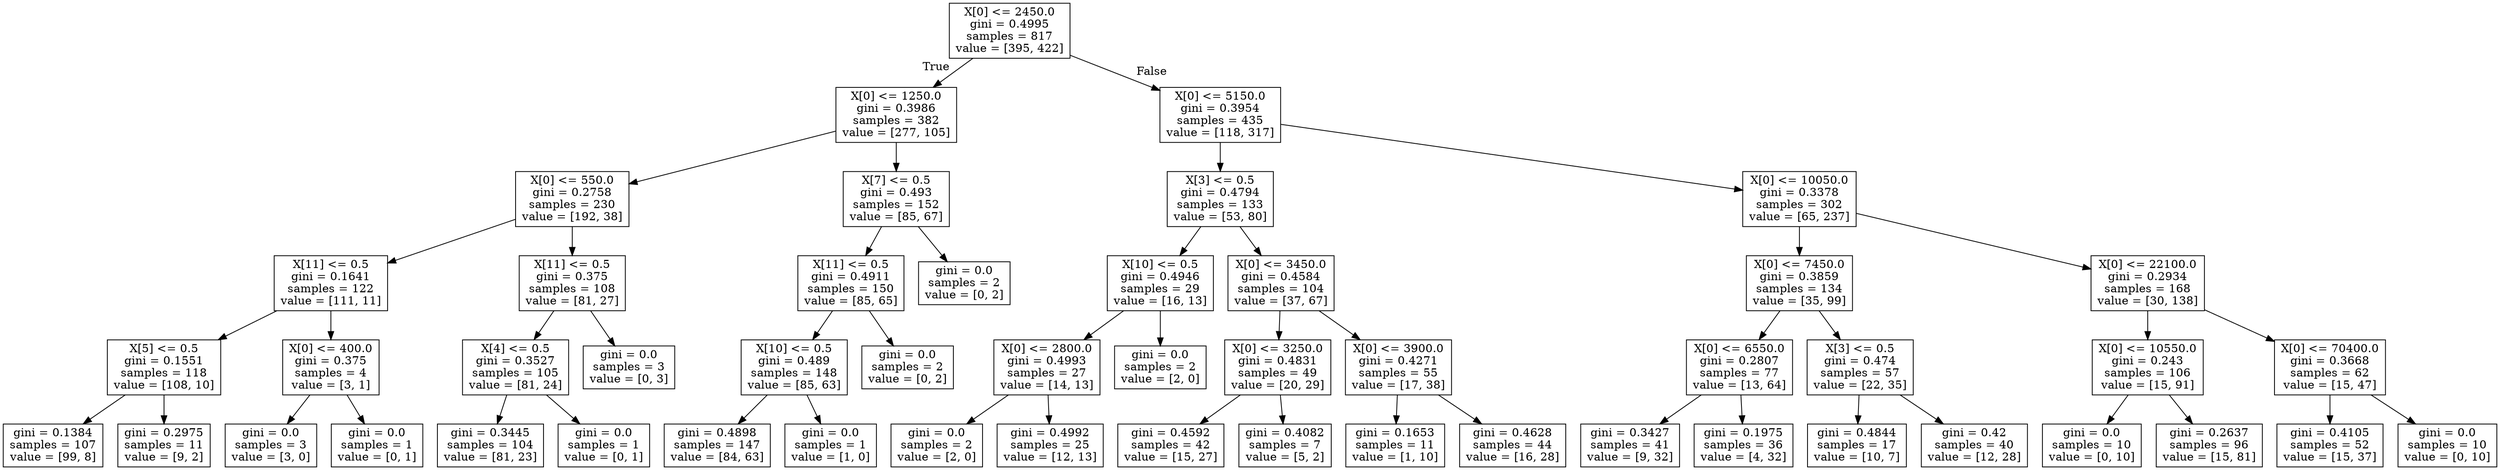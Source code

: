 digraph Tree {
node [shape=box] ;
0 [label="X[0] <= 2450.0\ngini = 0.4995\nsamples = 817\nvalue = [395, 422]"] ;
1 [label="X[0] <= 1250.0\ngini = 0.3986\nsamples = 382\nvalue = [277, 105]"] ;
0 -> 1 [labeldistance=2.5, labelangle=45, headlabel="True"] ;
2 [label="X[0] <= 550.0\ngini = 0.2758\nsamples = 230\nvalue = [192, 38]"] ;
1 -> 2 ;
3 [label="X[11] <= 0.5\ngini = 0.1641\nsamples = 122\nvalue = [111, 11]"] ;
2 -> 3 ;
4 [label="X[5] <= 0.5\ngini = 0.1551\nsamples = 118\nvalue = [108, 10]"] ;
3 -> 4 ;
5 [label="gini = 0.1384\nsamples = 107\nvalue = [99, 8]"] ;
4 -> 5 ;
6 [label="gini = 0.2975\nsamples = 11\nvalue = [9, 2]"] ;
4 -> 6 ;
7 [label="X[0] <= 400.0\ngini = 0.375\nsamples = 4\nvalue = [3, 1]"] ;
3 -> 7 ;
8 [label="gini = 0.0\nsamples = 3\nvalue = [3, 0]"] ;
7 -> 8 ;
9 [label="gini = 0.0\nsamples = 1\nvalue = [0, 1]"] ;
7 -> 9 ;
10 [label="X[11] <= 0.5\ngini = 0.375\nsamples = 108\nvalue = [81, 27]"] ;
2 -> 10 ;
11 [label="X[4] <= 0.5\ngini = 0.3527\nsamples = 105\nvalue = [81, 24]"] ;
10 -> 11 ;
12 [label="gini = 0.3445\nsamples = 104\nvalue = [81, 23]"] ;
11 -> 12 ;
13 [label="gini = 0.0\nsamples = 1\nvalue = [0, 1]"] ;
11 -> 13 ;
14 [label="gini = 0.0\nsamples = 3\nvalue = [0, 3]"] ;
10 -> 14 ;
15 [label="X[7] <= 0.5\ngini = 0.493\nsamples = 152\nvalue = [85, 67]"] ;
1 -> 15 ;
16 [label="X[11] <= 0.5\ngini = 0.4911\nsamples = 150\nvalue = [85, 65]"] ;
15 -> 16 ;
17 [label="X[10] <= 0.5\ngini = 0.489\nsamples = 148\nvalue = [85, 63]"] ;
16 -> 17 ;
18 [label="gini = 0.4898\nsamples = 147\nvalue = [84, 63]"] ;
17 -> 18 ;
19 [label="gini = 0.0\nsamples = 1\nvalue = [1, 0]"] ;
17 -> 19 ;
20 [label="gini = 0.0\nsamples = 2\nvalue = [0, 2]"] ;
16 -> 20 ;
21 [label="gini = 0.0\nsamples = 2\nvalue = [0, 2]"] ;
15 -> 21 ;
22 [label="X[0] <= 5150.0\ngini = 0.3954\nsamples = 435\nvalue = [118, 317]"] ;
0 -> 22 [labeldistance=2.5, labelangle=-45, headlabel="False"] ;
23 [label="X[3] <= 0.5\ngini = 0.4794\nsamples = 133\nvalue = [53, 80]"] ;
22 -> 23 ;
24 [label="X[10] <= 0.5\ngini = 0.4946\nsamples = 29\nvalue = [16, 13]"] ;
23 -> 24 ;
25 [label="X[0] <= 2800.0\ngini = 0.4993\nsamples = 27\nvalue = [14, 13]"] ;
24 -> 25 ;
26 [label="gini = 0.0\nsamples = 2\nvalue = [2, 0]"] ;
25 -> 26 ;
27 [label="gini = 0.4992\nsamples = 25\nvalue = [12, 13]"] ;
25 -> 27 ;
28 [label="gini = 0.0\nsamples = 2\nvalue = [2, 0]"] ;
24 -> 28 ;
29 [label="X[0] <= 3450.0\ngini = 0.4584\nsamples = 104\nvalue = [37, 67]"] ;
23 -> 29 ;
30 [label="X[0] <= 3250.0\ngini = 0.4831\nsamples = 49\nvalue = [20, 29]"] ;
29 -> 30 ;
31 [label="gini = 0.4592\nsamples = 42\nvalue = [15, 27]"] ;
30 -> 31 ;
32 [label="gini = 0.4082\nsamples = 7\nvalue = [5, 2]"] ;
30 -> 32 ;
33 [label="X[0] <= 3900.0\ngini = 0.4271\nsamples = 55\nvalue = [17, 38]"] ;
29 -> 33 ;
34 [label="gini = 0.1653\nsamples = 11\nvalue = [1, 10]"] ;
33 -> 34 ;
35 [label="gini = 0.4628\nsamples = 44\nvalue = [16, 28]"] ;
33 -> 35 ;
36 [label="X[0] <= 10050.0\ngini = 0.3378\nsamples = 302\nvalue = [65, 237]"] ;
22 -> 36 ;
37 [label="X[0] <= 7450.0\ngini = 0.3859\nsamples = 134\nvalue = [35, 99]"] ;
36 -> 37 ;
38 [label="X[0] <= 6550.0\ngini = 0.2807\nsamples = 77\nvalue = [13, 64]"] ;
37 -> 38 ;
39 [label="gini = 0.3427\nsamples = 41\nvalue = [9, 32]"] ;
38 -> 39 ;
40 [label="gini = 0.1975\nsamples = 36\nvalue = [4, 32]"] ;
38 -> 40 ;
41 [label="X[3] <= 0.5\ngini = 0.474\nsamples = 57\nvalue = [22, 35]"] ;
37 -> 41 ;
42 [label="gini = 0.4844\nsamples = 17\nvalue = [10, 7]"] ;
41 -> 42 ;
43 [label="gini = 0.42\nsamples = 40\nvalue = [12, 28]"] ;
41 -> 43 ;
44 [label="X[0] <= 22100.0\ngini = 0.2934\nsamples = 168\nvalue = [30, 138]"] ;
36 -> 44 ;
45 [label="X[0] <= 10550.0\ngini = 0.243\nsamples = 106\nvalue = [15, 91]"] ;
44 -> 45 ;
46 [label="gini = 0.0\nsamples = 10\nvalue = [0, 10]"] ;
45 -> 46 ;
47 [label="gini = 0.2637\nsamples = 96\nvalue = [15, 81]"] ;
45 -> 47 ;
48 [label="X[0] <= 70400.0\ngini = 0.3668\nsamples = 62\nvalue = [15, 47]"] ;
44 -> 48 ;
49 [label="gini = 0.4105\nsamples = 52\nvalue = [15, 37]"] ;
48 -> 49 ;
50 [label="gini = 0.0\nsamples = 10\nvalue = [0, 10]"] ;
48 -> 50 ;
}